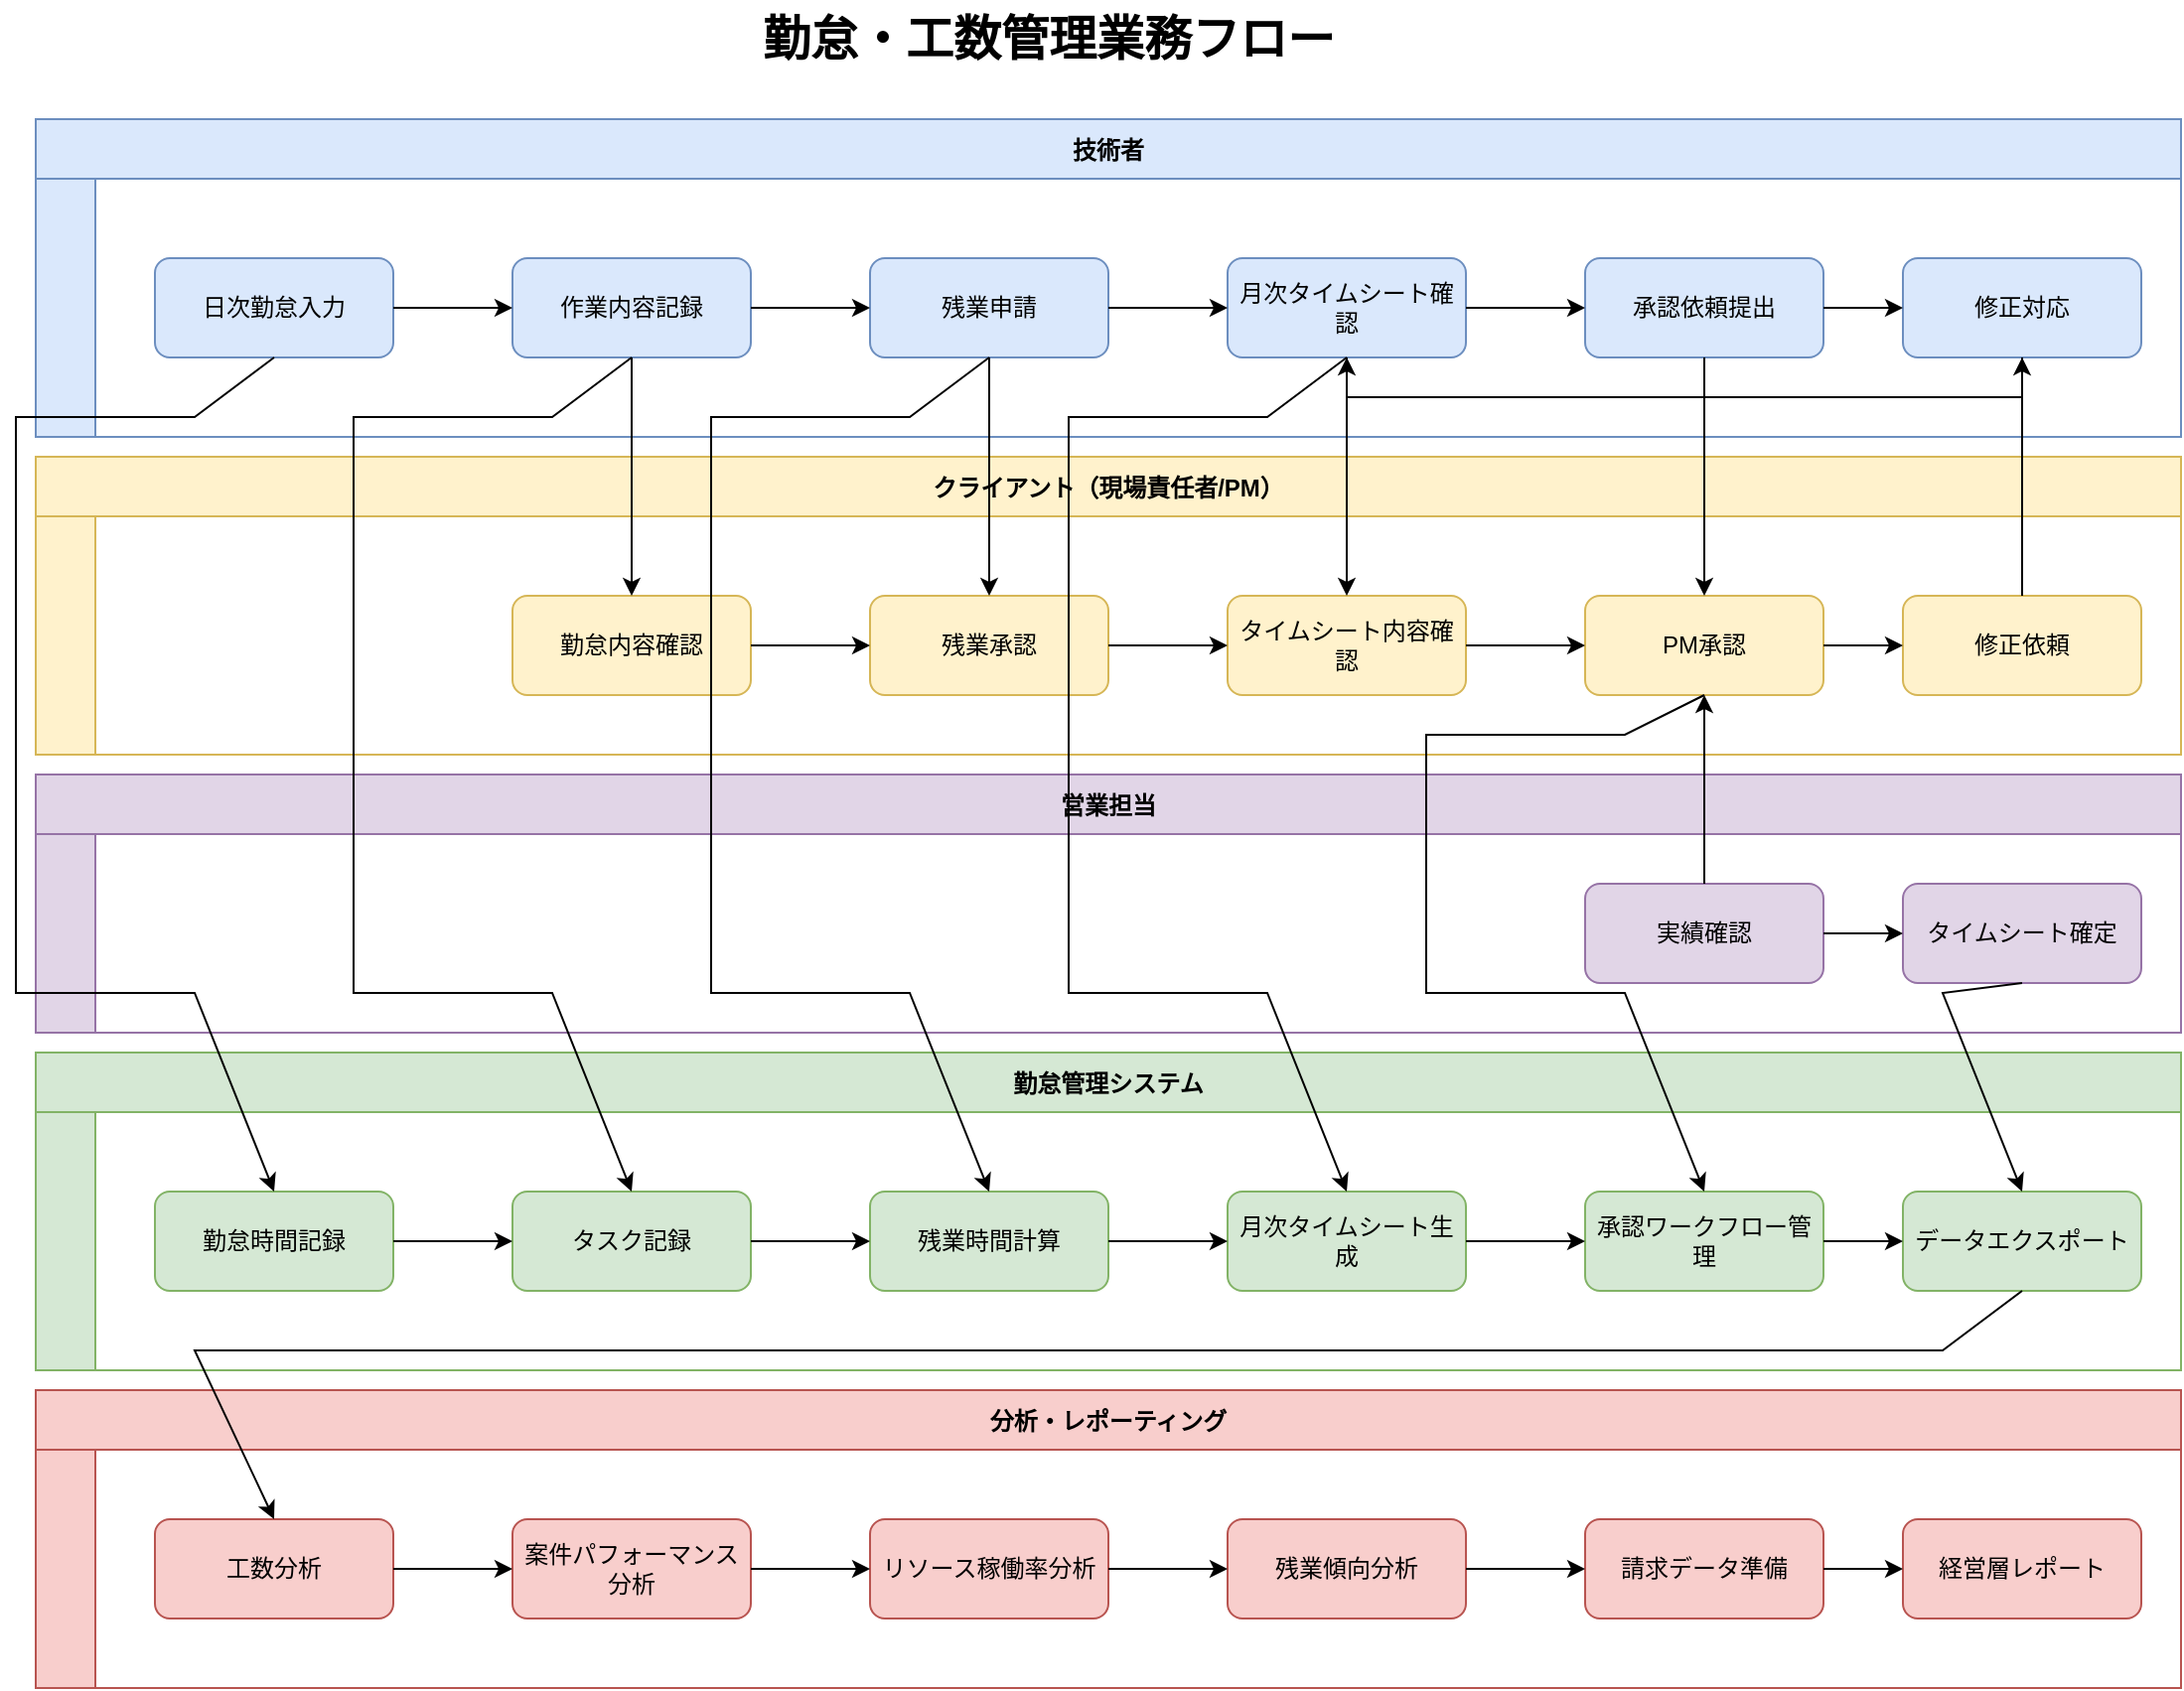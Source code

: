 <mxfile version="22.0.3" type="device">
  <diagram id="attendance_management_flow" name="勤怠・工数管理業務フロー">
    <mxGraphModel dx="1186" dy="775" grid="1" gridSize="10" guides="1" tooltips="1" connect="1" arrows="1" fold="1" page="1" pageScale="1" pageWidth="1169" pageHeight="827" math="0" shadow="0">
      <root>
        <mxCell id="0" />
        <mxCell id="1" parent="0" />
        <mxCell id="title" value="勤怠・工数管理業務フロー" style="text;html=1;strokeColor=none;fillColor=none;align=center;verticalAlign=middle;whiteSpace=wrap;rounded=0;fontSize=24;fontStyle=1" vertex="1" parent="1">
          <mxGeometry x="400" y="20" width="300" height="40" as="geometry" />
        </mxCell>

        <!-- 技術者のスイムレーン -->
        <mxCell id="engineer_lane" value="技術者" style="swimlane;childLayout=stackLayout;resizeParent=1;resizeParentMax=0;horizontal=1;startSize=30;horizontalStack=0;fillColor=#dae8fc;strokeColor=#6c8ebf;" vertex="1" parent="1">
          <mxGeometry x="40" y="80" width="1080" height="160" as="geometry" />
        </mxCell>
        <mxCell id="engineer_process" value="" style="swimlane;startSize=30;horizontal=0;fillColor=#dae8fc;strokeColor=#6c8ebf;" vertex="1" parent="engineer_lane">
          <mxGeometry y="30" width="1080" height="130" as="geometry" />
        </mxCell>

        <!-- 技術者のアクション -->
        <mxCell id="daily_attendance" value="日次勤怠入力" style="rounded=1;whiteSpace=wrap;html=1;fillColor=#dae8fc;strokeColor=#6c8ebf;" vertex="1" parent="engineer_process">
          <mxGeometry x="60" y="40" width="120" height="50" as="geometry" />
        </mxCell>
        <mxCell id="work_log" value="作業内容記録" style="rounded=1;whiteSpace=wrap;html=1;fillColor=#dae8fc;strokeColor=#6c8ebf;" vertex="1" parent="engineer_process">
          <mxGeometry x="240" y="40" width="120" height="50" as="geometry" />
        </mxCell>
        <mxCell id="overtime_application" value="残業申請" style="rounded=1;whiteSpace=wrap;html=1;fillColor=#dae8fc;strokeColor=#6c8ebf;" vertex="1" parent="engineer_process">
          <mxGeometry x="420" y="40" width="120" height="50" as="geometry" />
        </mxCell>
        <mxCell id="timesheet_review" value="月次タイムシート確認" style="rounded=1;whiteSpace=wrap;html=1;fillColor=#dae8fc;strokeColor=#6c8ebf;" vertex="1" parent="engineer_process">
          <mxGeometry x="600" y="40" width="120" height="50" as="geometry" />
        </mxCell>
        <mxCell id="approval_request" value="承認依頼提出" style="rounded=1;whiteSpace=wrap;html=1;fillColor=#dae8fc;strokeColor=#6c8ebf;" vertex="1" parent="engineer_process">
          <mxGeometry x="780" y="40" width="120" height="50" as="geometry" />
        </mxCell>
        <mxCell id="timesheet_correction" value="修正対応" style="rounded=1;whiteSpace=wrap;html=1;fillColor=#dae8fc;strokeColor=#6c8ebf;" vertex="1" parent="engineer_process">
          <mxGeometry x="940" y="40" width="120" height="50" as="geometry" />
        </mxCell>

        <!-- 技術者のフロー接続 -->
        <mxCell id="flow_1" value="" style="endArrow=classic;html=1;rounded=0;exitX=1;exitY=0.5;exitDx=0;exitDy=0;entryX=0;entryY=0.5;entryDx=0;entryDy=0;" edge="1" parent="engineer_process" source="daily_attendance" target="work_log">
          <mxGeometry width="50" height="50" relative="1" as="geometry">
            <mxPoint x="510" y="280" as="sourcePoint" />
            <mxPoint x="560" y="230" as="targetPoint" />
          </mxGeometry>
        </mxCell>
        <mxCell id="flow_2" value="" style="endArrow=classic;html=1;rounded=0;exitX=1;exitY=0.5;exitDx=0;exitDy=0;entryX=0;entryY=0.5;entryDx=0;entryDy=0;" edge="1" parent="engineer_process" source="work_log" target="overtime_application">
          <mxGeometry width="50" height="50" relative="1" as="geometry">
            <mxPoint x="510" y="280" as="sourcePoint" />
            <mxPoint x="560" y="230" as="targetPoint" />
          </mxGeometry>
        </mxCell>
        <mxCell id="flow_3" value="" style="endArrow=classic;html=1;rounded=0;exitX=1;exitY=0.5;exitDx=0;exitDy=0;entryX=0;entryY=0.5;entryDx=0;entryDy=0;" edge="1" parent="engineer_process" source="overtime_application" target="timesheet_review">
          <mxGeometry width="50" height="50" relative="1" as="geometry">
            <mxPoint x="510" y="280" as="sourcePoint" />
            <mxPoint x="560" y="230" as="targetPoint" />
          </mxGeometry>
        </mxCell>
        <mxCell id="flow_4" value="" style="endArrow=classic;html=1;rounded=0;exitX=1;exitY=0.5;exitDx=0;exitDy=0;entryX=0;entryY=0.5;entryDx=0;entryDy=0;" edge="1" parent="engineer_process" source="timesheet_review" target="approval_request">
          <mxGeometry width="50" height="50" relative="1" as="geometry">
            <mxPoint x="510" y="280" as="sourcePoint" />
            <mxPoint x="560" y="230" as="targetPoint" />
          </mxGeometry>
        </mxCell>
        <mxCell id="flow_5" value="" style="endArrow=classic;html=1;rounded=0;exitX=1;exitY=0.5;exitDx=0;exitDy=0;entryX=0;entryY=0.5;entryDx=0;entryDy=0;" edge="1" parent="engineer_process" source="approval_request" target="timesheet_correction">
          <mxGeometry width="50" height="50" relative="1" as="geometry">
            <mxPoint x="510" y="280" as="sourcePoint" />
            <mxPoint x="560" y="230" as="targetPoint" />
          </mxGeometry>
        </mxCell>
        <mxCell id="flow_6" value="" style="endArrow=classic;html=1;rounded=0;exitX=0.5;exitY=1;exitDx=0;exitDy=0;entryX=0.5;entryY=1;entryDx=0;entryDy=0;" edge="1" parent="engineer_process" source="timesheet_correction" target="timesheet_review">
          <mxGeometry width="50" height="50" relative="1" as="geometry">
            <mxPoint x="510" y="280" as="sourcePoint" />
            <mxPoint x="560" y="230" as="targetPoint" />
            <Array as="points">
              <mxPoint x="1000" y="110" />
              <mxPoint x="660" y="110" />
            </Array>
          </mxGeometry>
        </mxCell>

        <!-- クライアントのスイムレーン -->
        <mxCell id="client_lane" value="クライアント（現場責任者/PM）" style="swimlane;childLayout=stackLayout;resizeParent=1;resizeParentMax=0;horizontal=1;startSize=30;horizontalStack=0;fillColor=#fff2cc;strokeColor=#d6b656;" vertex="1" parent="1">
          <mxGeometry x="40" y="250" width="1080" height="150" as="geometry" />
        </mxCell>
        <mxCell id="client_process" value="" style="swimlane;startSize=30;horizontal=0;fillColor=#fff2cc;strokeColor=#d6b656;" vertex="1" parent="client_lane">
          <mxGeometry y="30" width="1080" height="120" as="geometry" />
        </mxCell>
        
        <!-- クライアントのアクション -->
        <mxCell id="attendance_verification" value="勤怠内容確認" style="rounded=1;whiteSpace=wrap;html=1;fillColor=#fff2cc;strokeColor=#d6b656;" vertex="1" parent="client_process">
          <mxGeometry x="240" y="40" width="120" height="50" as="geometry" />
        </mxCell>
        <mxCell id="overtime_approval" value="残業承認" style="rounded=1;whiteSpace=wrap;html=1;fillColor=#fff2cc;strokeColor=#d6b656;" vertex="1" parent="client_process">
          <mxGeometry x="420" y="40" width="120" height="50" as="geometry" />
        </mxCell>
        <mxCell id="timesheet_verification" value="タイムシート内容確認" style="rounded=1;whiteSpace=wrap;html=1;fillColor=#fff2cc;strokeColor=#d6b656;" vertex="1" parent="client_process">
          <mxGeometry x="600" y="40" width="120" height="50" as="geometry" />
        </mxCell>
        <mxCell id="pm_approval" value="PM承認" style="rounded=1;whiteSpace=wrap;html=1;fillColor=#fff2cc;strokeColor=#d6b656;" vertex="1" parent="client_process">
          <mxGeometry x="780" y="40" width="120" height="50" as="geometry" />
        </mxCell>
        <mxCell id="revision_request" value="修正依頼" style="rounded=1;whiteSpace=wrap;html=1;fillColor=#fff2cc;strokeColor=#d6b656;" vertex="1" parent="client_process">
          <mxGeometry x="940" y="40" width="120" height="50" as="geometry" />
        </mxCell>
        
        <!-- クライアントのフロー接続 -->
        <mxCell id="client_flow_1" value="" style="endArrow=classic;html=1;rounded=0;exitX=1;exitY=0.5;exitDx=0;exitDy=0;entryX=0;entryY=0.5;entryDx=0;entryDy=0;" edge="1" parent="client_process" source="attendance_verification" target="overtime_approval">
          <mxGeometry width="50" height="50" relative="1" as="geometry">
            <mxPoint x="510" y="280" as="sourcePoint" />
            <mxPoint x="560" y="230" as="targetPoint" />
          </mxGeometry>
        </mxCell>
        <mxCell id="client_flow_2" value="" style="endArrow=classic;html=1;rounded=0;exitX=1;exitY=0.5;exitDx=0;exitDy=0;entryX=0;entryY=0.5;entryDx=0;entryDy=0;" edge="1" parent="client_process" source="overtime_approval" target="timesheet_verification">
          <mxGeometry width="50" height="50" relative="1" as="geometry">
            <mxPoint x="510" y="280" as="sourcePoint" />
            <mxPoint x="560" y="230" as="targetPoint" />
          </mxGeometry>
        </mxCell>
        <mxCell id="client_flow_3" value="" style="endArrow=classic;html=1;rounded=0;exitX=1;exitY=0.5;exitDx=0;exitDy=0;entryX=0;entryY=0.5;entryDx=0;entryDy=0;" edge="1" parent="client_process" source="timesheet_verification" target="pm_approval">
          <mxGeometry width="50" height="50" relative="1" as="geometry">
            <mxPoint x="510" y="280" as="sourcePoint" />
            <mxPoint x="560" y="230" as="targetPoint" />
          </mxGeometry>
        </mxCell>
        <mxCell id="client_flow_4" value="" style="endArrow=classic;html=1;rounded=0;exitX=1;exitY=0.5;exitDx=0;exitDy=0;entryX=0;entryY=0.5;entryDx=0;entryDy=0;" edge="1" parent="client_process" source="pm_approval" target="revision_request">
          <mxGeometry width="50" height="50" relative="1" as="geometry">
            <mxPoint x="510" y="280" as="sourcePoint" />
            <mxPoint x="560" y="230" as="targetPoint" />
          </mxGeometry>
        </mxCell>
        <mxCell id="client_flow_5" value="" style="endArrow=classic;html=1;rounded=0;exitX=0.5;exitY=0;exitDx=0;exitDy=0;entryX=0.5;entryY=1;entryDx=0;entryDy=0;" edge="1" parent="1" source="revision_request" target="timesheet_correction">
          <mxGeometry width="50" height="50" relative="1" as="geometry">
            <mxPoint x="550" y="410" as="sourcePoint" />
            <mxPoint x="600" y="360" as="targetPoint" />
          </mxGeometry>
        </mxCell>
        
        <!-- 技術者とクライアント間の接続 -->
        <mxCell id="inter_flow_1" value="" style="endArrow=classic;html=1;rounded=0;exitX=0.5;exitY=1;exitDx=0;exitDy=0;entryX=0.5;entryY=0;entryDx=0;entryDy=0;" edge="1" parent="1" source="work_log" target="attendance_verification">
          <mxGeometry width="50" height="50" relative="1" as="geometry">
            <mxPoint x="550" y="410" as="sourcePoint" />
            <mxPoint x="600" y="360" as="targetPoint" />
          </mxGeometry>
        </mxCell>
        <mxCell id="inter_flow_2" value="" style="endArrow=classic;html=1;rounded=0;exitX=0.5;exitY=1;exitDx=0;exitDy=0;entryX=0.5;entryY=0;entryDx=0;entryDy=0;" edge="1" parent="1" source="overtime_application" target="overtime_approval">
          <mxGeometry width="50" height="50" relative="1" as="geometry">
            <mxPoint x="550" y="410" as="sourcePoint" />
            <mxPoint x="600" y="360" as="targetPoint" />
          </mxGeometry>
        </mxCell>
        <mxCell id="inter_flow_3" value="" style="endArrow=classic;html=1;rounded=0;exitX=0.5;exitY=1;exitDx=0;exitDy=0;entryX=0.5;entryY=0;entryDx=0;entryDy=0;" edge="1" parent="1" source="timesheet_review" target="timesheet_verification">
          <mxGeometry width="50" height="50" relative="1" as="geometry">
            <mxPoint x="550" y="410" as="sourcePoint" />
            <mxPoint x="600" y="360" as="targetPoint" />
          </mxGeometry>
        </mxCell>
        <mxCell id="inter_flow_4" value="" style="endArrow=classic;html=1;rounded=0;exitX=0.5;exitY=1;exitDx=0;exitDy=0;entryX=0.5;entryY=0;entryDx=0;entryDy=0;" edge="1" parent="1" source="approval_request" target="pm_approval">
          <mxGeometry width="50" height="50" relative="1" as="geometry">
            <mxPoint x="550" y="410" as="sourcePoint" />
            <mxPoint x="600" y="360" as="targetPoint" />
          </mxGeometry>
        </mxCell>
        
        <!-- 営業担当のスイムレーン -->
        <mxCell id="sales_lane" value="営業担当" style="swimlane;childLayout=stackLayout;resizeParent=1;resizeParentMax=0;horizontal=1;startSize=30;horizontalStack=0;fillColor=#e1d5e7;strokeColor=#9673a6;" vertex="1" parent="1">
          <mxGeometry x="40" y="410" width="1080" height="130" as="geometry" />
        </mxCell>
        <mxCell id="sales_process" value="" style="swimlane;startSize=30;horizontal=0;fillColor=#e1d5e7;strokeColor=#9673a6;" vertex="1" parent="sales_lane">
          <mxGeometry y="30" width="1080" height="100" as="geometry" />
        </mxCell>
        
        <!-- 営業担当のアクション -->
        <mxCell id="performance_verification" value="実績確認" style="rounded=1;whiteSpace=wrap;html=1;fillColor=#e1d5e7;strokeColor=#9673a6;" vertex="1" parent="sales_process">
          <mxGeometry x="780" y="25" width="120" height="50" as="geometry" />
        </mxCell>
        <mxCell id="timesheet_finalization" value="タイムシート確定" style="rounded=1;whiteSpace=wrap;html=1;fillColor=#e1d5e7;strokeColor=#9673a6;" vertex="1" parent="sales_process">
          <mxGeometry x="940" y="25" width="120" height="50" as="geometry" />
        </mxCell>
        
        <!-- 営業担当のフロー接続 -->
        <mxCell id="sales_flow_1" value="" style="endArrow=classic;html=1;rounded=0;exitX=0.5;exitY=0;exitDx=0;exitDy=0;entryX=0.5;entryY=1;entryDx=0;entryDy=0;" edge="1" parent="1" source="performance_verification" target="pm_approval">
          <mxGeometry width="50" height="50" relative="1" as="geometry">
            <mxPoint x="550" y="410" as="sourcePoint" />
            <mxPoint x="600" y="360" as="targetPoint" />
          </mxGeometry>
        </mxCell>
        <mxCell id="sales_flow_2" value="" style="endArrow=classic;html=1;rounded=0;exitX=1;exitY=0.5;exitDx=0;exitDy=0;entryX=0;entryY=0.5;entryDx=0;entryDy=0;" edge="1" parent="sales_process" source="performance_verification" target="timesheet_finalization">
          <mxGeometry width="50" height="50" relative="1" as="geometry">
            <mxPoint x="510" y="280" as="sourcePoint" />
            <mxPoint x="560" y="230" as="targetPoint" />
          </mxGeometry>
        </mxCell>
        
        <!-- 勤怠管理システムのスイムレーン -->
        <mxCell id="system_lane" value="勤怠管理システム" style="swimlane;childLayout=stackLayout;resizeParent=1;resizeParentMax=0;horizontal=1;startSize=30;horizontalStack=0;fillColor=#d5e8d4;strokeColor=#82b366;" vertex="1" parent="1">
          <mxGeometry x="40" y="550" width="1080" height="160" as="geometry" />
        </mxCell>
        <mxCell id="system_process" value="" style="swimlane;startSize=30;horizontal=0;fillColor=#d5e8d4;strokeColor=#82b366;" vertex="1" parent="system_lane">
          <mxGeometry y="30" width="1080" height="130" as="geometry" />
        </mxCell>
        
        <!-- システムのアクション -->
        <mxCell id="time_tracking" value="勤怠時間記録" style="rounded=1;whiteSpace=wrap;html=1;fillColor=#d5e8d4;strokeColor=#82b366;" vertex="1" parent="system_process">
          <mxGeometry x="60" y="40" width="120" height="50" as="geometry" />
        </mxCell>
        <mxCell id="task_recording" value="タスク記録" style="rounded=1;whiteSpace=wrap;html=1;fillColor=#d5e8d4;strokeColor=#82b366;" vertex="1" parent="system_process">
          <mxGeometry x="240" y="40" width="120" height="50" as="geometry" />
        </mxCell>
        <mxCell id="overtime_tracking" value="残業時間計算" style="rounded=1;whiteSpace=wrap;html=1;fillColor=#d5e8d4;strokeColor=#82b366;" vertex="1" parent="system_process">
          <mxGeometry x="420" y="40" width="120" height="50" as="geometry" />
        </mxCell>
        <mxCell id="timesheet_generation" value="月次タイムシート生成" style="rounded=1;whiteSpace=wrap;html=1;fillColor=#d5e8d4;strokeColor=#82b366;" vertex="1" parent="system_process">
          <mxGeometry x="600" y="40" width="120" height="50" as="geometry" />
        </mxCell>
        <mxCell id="approval_workflow" value="承認ワークフロー管理" style="rounded=1;whiteSpace=wrap;html=1;fillColor=#d5e8d4;strokeColor=#82b366;" vertex="1" parent="system_process">
          <mxGeometry x="780" y="40" width="120" height="50" as="geometry" />
        </mxCell>
        <mxCell id="data_export" value="データエクスポート" style="rounded=1;whiteSpace=wrap;html=1;fillColor=#d5e8d4;strokeColor=#82b366;" vertex="1" parent="system_process">
          <mxGeometry x="940" y="40" width="120" height="50" as="geometry" />
        </mxCell>
        
        <!-- システムフロー接続 -->
        <mxCell id="system_flow_1" value="" style="endArrow=classic;html=1;rounded=0;exitX=1;exitY=0.5;exitDx=0;exitDy=0;entryX=0;entryY=0.5;entryDx=0;entryDy=0;" edge="1" parent="system_process" source="time_tracking" target="task_recording">
          <mxGeometry width="50" height="50" relative="1" as="geometry">
            <mxPoint x="510" y="280" as="sourcePoint" />
            <mxPoint x="560" y="230" as="targetPoint" />
          </mxGeometry>
        </mxCell>
        <mxCell id="system_flow_2" value="" style="endArrow=classic;html=1;rounded=0;exitX=1;exitY=0.5;exitDx=0;exitDy=0;entryX=0;entryY=0.5;entryDx=0;entryDy=0;" edge="1" parent="system_process" source="task_recording" target="overtime_tracking">
          <mxGeometry width="50" height="50" relative="1" as="geometry">
            <mxPoint x="510" y="280" as="sourcePoint" />
            <mxPoint x="560" y="230" as="targetPoint" />
          </mxGeometry>
        </mxCell>
        <mxCell id="system_flow_3" value="" style="endArrow=classic;html=1;rounded=0;exitX=1;exitY=0.5;exitDx=0;exitDy=0;entryX=0;entryY=0.5;entryDx=0;entryDy=0;" edge="1" parent="system_process" source="overtime_tracking" target="timesheet_generation">
          <mxGeometry width="50" height="50" relative="1" as="geometry">
            <mxPoint x="510" y="280" as="sourcePoint" />
            <mxPoint x="560" y="230" as="targetPoint" />
          </mxGeometry>
        </mxCell>
        <mxCell id="system_flow_4" value="" style="endArrow=classic;html=1;rounded=0;exitX=1;exitY=0.5;exitDx=0;exitDy=0;entryX=0;entryY=0.5;entryDx=0;entryDy=0;" edge="1" parent="system_process" source="timesheet_generation" target="approval_workflow">
          <mxGeometry width="50" height="50" relative="1" as="geometry">
            <mxPoint x="510" y="280" as="sourcePoint" />
            <mxPoint x="560" y="230" as="targetPoint" />
          </mxGeometry>
        </mxCell>
        <mxCell id="system_flow_5" value="" style="endArrow=classic;html=1;rounded=0;exitX=1;exitY=0.5;exitDx=0;exitDy=0;entryX=0;entryY=0.5;entryDx=0;entryDy=0;" edge="1" parent="system_process" source="approval_workflow" target="data_export">
          <mxGeometry width="50" height="50" relative="1" as="geometry">
            <mxPoint x="510" y="280" as="sourcePoint" />
            <mxPoint x="560" y="230" as="targetPoint" />
          </mxGeometry>
        </mxCell>
        
        <!-- ユーザーとシステム間の接続 -->
        <mxCell id="user_system_1" value="" style="endArrow=classic;html=1;rounded=0;exitX=0.5;exitY=1;exitDx=0;exitDy=0;entryX=0.5;entryY=0;entryDx=0;entryDy=0;" edge="1" parent="1" source="daily_attendance" target="time_tracking">
          <mxGeometry width="50" height="50" relative="1" as="geometry">
            <mxPoint x="550" y="410" as="sourcePoint" />
            <mxPoint x="600" y="360" as="targetPoint" />
            <Array as="points">
              <mxPoint x="120" y="230" />
              <mxPoint x="30" y="230" />
              <mxPoint x="30" y="520" />
              <mxPoint x="120" y="520" />
            </Array>
          </mxGeometry>
        </mxCell>
        <mxCell id="user_system_2" value="" style="endArrow=classic;html=1;rounded=0;exitX=0.5;exitY=1;exitDx=0;exitDy=0;entryX=0.5;entryY=0;entryDx=0;entryDy=0;" edge="1" parent="1" source="work_log" target="task_recording">
          <mxGeometry width="50" height="50" relative="1" as="geometry">
            <mxPoint x="550" y="410" as="sourcePoint" />
            <mxPoint x="600" y="360" as="targetPoint" />
            <Array as="points">
              <mxPoint x="300" y="230" />
              <mxPoint x="200" y="230" />
              <mxPoint x="200" y="520" />
              <mxPoint x="300" y="520" />
            </Array>
          </mxGeometry>
        </mxCell>
        <mxCell id="user_system_3" value="" style="endArrow=classic;html=1;rounded=0;exitX=0.5;exitY=1;exitDx=0;exitDy=0;entryX=0.5;entryY=0;entryDx=0;entryDy=0;" edge="1" parent="1" source="overtime_application" target="overtime_tracking">
          <mxGeometry width="50" height="50" relative="1" as="geometry">
            <mxPoint x="550" y="410" as="sourcePoint" />
            <mxPoint x="600" y="360" as="targetPoint" />
            <Array as="points">
              <mxPoint x="480" y="230" />
              <mxPoint x="380" y="230" />
              <mxPoint x="380" y="520" />
              <mxPoint x="480" y="520" />
            </Array>
          </mxGeometry>
        </mxCell>
        <mxCell id="user_system_4" value="" style="endArrow=classic;html=1;rounded=0;exitX=0.5;exitY=1;exitDx=0;exitDy=0;entryX=0.5;entryY=0;entryDx=0;entryDy=0;" edge="1" parent="1" source="timesheet_review" target="timesheet_generation">
          <mxGeometry width="50" height="50" relative="1" as="geometry">
            <mxPoint x="550" y="410" as="sourcePoint" />
            <mxPoint x="600" y="360" as="targetPoint" />
            <Array as="points">
              <mxPoint x="660" y="230" />
              <mxPoint x="560" y="230" />
              <mxPoint x="560" y="400" />
              <mxPoint x="560" y="520" />
              <mxPoint x="660" y="520" />
            </Array>
          </mxGeometry>
        </mxCell>
        <mxCell id="user_system_5" value="" style="endArrow=classic;html=1;rounded=0;exitX=0.5;exitY=1;exitDx=0;exitDy=0;entryX=0.5;entryY=0;entryDx=0;entryDy=0;" edge="1" parent="1" source="pm_approval" target="approval_workflow">
          <mxGeometry width="50" height="50" relative="1" as="geometry">
            <mxPoint x="550" y="410" as="sourcePoint" />
            <mxPoint x="600" y="360" as="targetPoint" />
            <Array as="points">
              <mxPoint x="840" y="390" />
              <mxPoint x="740" y="390" />
              <mxPoint x="740" y="520" />
              <mxPoint x="840" y="520" />
            </Array>
          </mxGeometry>
        </mxCell>
        <mxCell id="user_system_6" value="" style="endArrow=classic;html=1;rounded=0;exitX=0.5;exitY=1;exitDx=0;exitDy=0;entryX=0.5;entryY=0;entryDx=0;entryDy=0;" edge="1" parent="1" source="timesheet_finalization" target="data_export">
          <mxGeometry width="50" height="50" relative="1" as="geometry">
            <mxPoint x="550" y="410" as="sourcePoint" />
            <mxPoint x="600" y="360" as="targetPoint" />
            <Array as="points">
              <mxPoint x="1000" y="520" />
            </Array>
          </mxGeometry>
        </mxCell>
        
        <!-- 分析・レポーティングのスイムレーン -->
        <mxCell id="analytics_lane" value="分析・レポーティング" style="swimlane;childLayout=stackLayout;resizeParent=1;resizeParentMax=0;horizontal=1;startSize=30;horizontalStack=0;fillColor=#f8cecc;strokeColor=#b85450;" vertex="1" parent="1">
          <mxGeometry x="40" y="720" width="1080" height="150" as="geometry" />
        </mxCell>
        <mxCell id="analytics_process" value="" style="swimlane;startSize=30;horizontal=0;fillColor=#f8cecc;strokeColor=#b85450;" vertex="1" parent="analytics_lane">
          <mxGeometry y="30" width="1080" height="120" as="geometry" />
        </mxCell>
        
        <!-- 分析・レポーティングのアクション -->
        <mxCell id="man_hours_analysis" value="工数分析" style="rounded=1;whiteSpace=wrap;html=1;fillColor=#f8cecc;strokeColor=#b85450;" vertex="1" parent="analytics_process">
          <mxGeometry x="60" y="35" width="120" height="50" as="geometry" />
        </mxCell>
        <mxCell id="project_performance" value="案件パフォーマンス分析" style="rounded=1;whiteSpace=wrap;html=1;fillColor=#f8cecc;strokeColor=#b85450;" vertex="1" parent="analytics_process">
          <mxGeometry x="240" y="35" width="120" height="50" as="geometry" />
        </mxCell>
        <mxCell id="resource_utilization" value="リソース稼働率分析" style="rounded=1;whiteSpace=wrap;html=1;fillColor=#f8cecc;strokeColor=#b85450;" vertex="1" parent="analytics_process">
          <mxGeometry x="420" y="35" width="120" height="50" as="geometry" />
        </mxCell>
        <mxCell id="overtime_analysis" value="残業傾向分析" style="rounded=1;whiteSpace=wrap;html=1;fillColor=#f8cecc;strokeColor=#b85450;" vertex="1" parent="analytics_process">
          <mxGeometry x="600" y="35" width="120" height="50" as="geometry" />
        </mxCell>
        <mxCell id="billing_data_preparation" value="請求データ準備" style="rounded=1;whiteSpace=wrap;html=1;fillColor=#f8cecc;strokeColor=#b85450;" vertex="1" parent="analytics_process">
          <mxGeometry x="780" y="35" width="120" height="50" as="geometry" />
        </mxCell>
        <mxCell id="management_reporting" value="経営層レポート" style="rounded=1;whiteSpace=wrap;html=1;fillColor=#f8cecc;strokeColor=#b85450;" vertex="1" parent="analytics_process">
          <mxGeometry x="940" y="35" width="120" height="50" as="geometry" />
        </mxCell>
        
        <!-- 分析・レポーティングのフロー接続 -->
        <mxCell id="analytics_flow_1" value="" style="endArrow=classic;html=1;rounded=0;exitX=1;exitY=0.5;exitDx=0;exitDy=0;entryX=0;entryY=0.5;entryDx=0;entryDy=0;" edge="1" parent="analytics_process" source="man_hours_analysis" target="project_performance">
          <mxGeometry width="50" height="50" relative="1" as="geometry">
            <mxPoint x="510" y="280" as="sourcePoint" />
            <mxPoint x="560" y="230" as="targetPoint" />
          </mxGeometry>
        </mxCell>
        <mxCell id="analytics_flow_2" value="" style="endArrow=classic;html=1;rounded=0;exitX=1;exitY=0.5;exitDx=0;exitDy=0;entryX=0;entryY=0.5;entryDx=0;entryDy=0;" edge="1" parent="analytics_process" source="project_performance" target="resource_utilization">
          <mxGeometry width="50" height="50" relative="1" as="geometry">
            <mxPoint x="510" y="280" as="sourcePoint" />
            <mxPoint x="560" y="230" as="targetPoint" />
          </mxGeometry>
        </mxCell>
        <mxCell id="analytics_flow_3" value="" style="endArrow=classic;html=1;rounded=0;exitX=1;exitY=0.5;exitDx=0;exitDy=0;entryX=0;entryY=0.5;entryDx=0;entryDy=0;" edge="1" parent="analytics_process" source="resource_utilization" target="overtime_analysis">
          <mxGeometry width="50" height="50" relative="1" as="geometry">
            <mxPoint x="510" y="280" as="sourcePoint" />
            <mxPoint x="560" y="230" as="targetPoint" />
          </mxGeometry>
        </mxCell>
        <mxCell id="analytics_flow_4" value="" style="endArrow=classic;html=1;rounded=0;exitX=1;exitY=0.5;exitDx=0;exitDy=0;entryX=0;entryY=0.5;entryDx=0;entryDy=0;" edge="1" parent="analytics_process" source="overtime_analysis" target="billing_data_preparation">
          <mxGeometry width="50" height="50" relative="1" as="geometry">
            <mxPoint x="510" y="280" as="sourcePoint" />
            <mxPoint x="560" y="230" as="targetPoint" />
          </mxGeometry>
        </mxCell>
        <mxCell id="analytics_flow_5" value="" style="endArrow=classic;html=1;rounded=0;exitX=1;exitY=0.5;exitDx=0;exitDy=0;entryX=0;entryY=0.5;entryDx=0;entryDy=0;" edge="1" parent="analytics_process" source="billing_data_preparation" target="management_reporting">
          <mxGeometry width="50" height="50" relative="1" as="geometry">
            <mxPoint x="510" y="280" as="sourcePoint" />
            <mxPoint x="560" y="230" as="targetPoint" />
          </mxGeometry>
        </mxCell>
        
        <!-- システムと分析間の接続 -->
        <mxCell id="system_analytics" value="" style="endArrow=classic;html=1;rounded=0;exitX=0.5;exitY=1;exitDx=0;exitDy=0;entryX=0.5;entryY=0;entryDx=0;entryDy=0;" edge="1" parent="1" source="data_export" target="man_hours_analysis">
          <mxGeometry width="50" height="50" relative="1" as="geometry">
            <mxPoint x="550" y="710" as="sourcePoint" />
            <mxPoint x="600" y="660" as="targetPoint" />
            <Array as="points">
              <mxPoint x="1000" y="700" />
              <mxPoint x="120" y="700" />
            </Array>
          </mxGeometry>
        </mxCell>
      </root>
    </mxGraphModel>
  </diagram>
</mxfile>